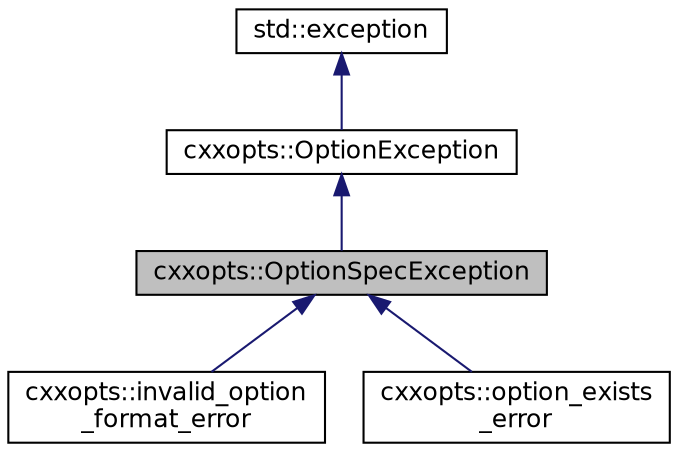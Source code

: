 digraph "cxxopts::OptionSpecException"
{
 // INTERACTIVE_SVG=YES
 // LATEX_PDF_SIZE
  edge [fontname="Helvetica",fontsize="12",labelfontname="Helvetica",labelfontsize="12"];
  node [fontname="Helvetica",fontsize="12",shape=record];
  Node1 [label="cxxopts::OptionSpecException",height=0.2,width=0.4,color="black", fillcolor="grey75", style="filled", fontcolor="black",tooltip=" "];
  Node2 -> Node1 [dir="back",color="midnightblue",fontsize="12",style="solid"];
  Node2 [label="cxxopts::OptionException",height=0.2,width=0.4,color="black", fillcolor="white", style="filled",URL="$a00918.html",tooltip=" "];
  Node3 -> Node2 [dir="back",color="midnightblue",fontsize="12",style="solid"];
  Node3 [label="std::exception",height=0.2,width=0.4,color="black", fillcolor="white", style="filled",tooltip=" "];
  Node1 -> Node4 [dir="back",color="midnightblue",fontsize="12",style="solid"];
  Node4 [label="cxxopts::invalid_option\l_format_error",height=0.2,width=0.4,color="black", fillcolor="white", style="filled",URL="$a00934.html",tooltip=" "];
  Node1 -> Node5 [dir="back",color="midnightblue",fontsize="12",style="solid"];
  Node5 [label="cxxopts::option_exists\l_error",height=0.2,width=0.4,color="black", fillcolor="white", style="filled",URL="$a00930.html",tooltip=" "];
}
